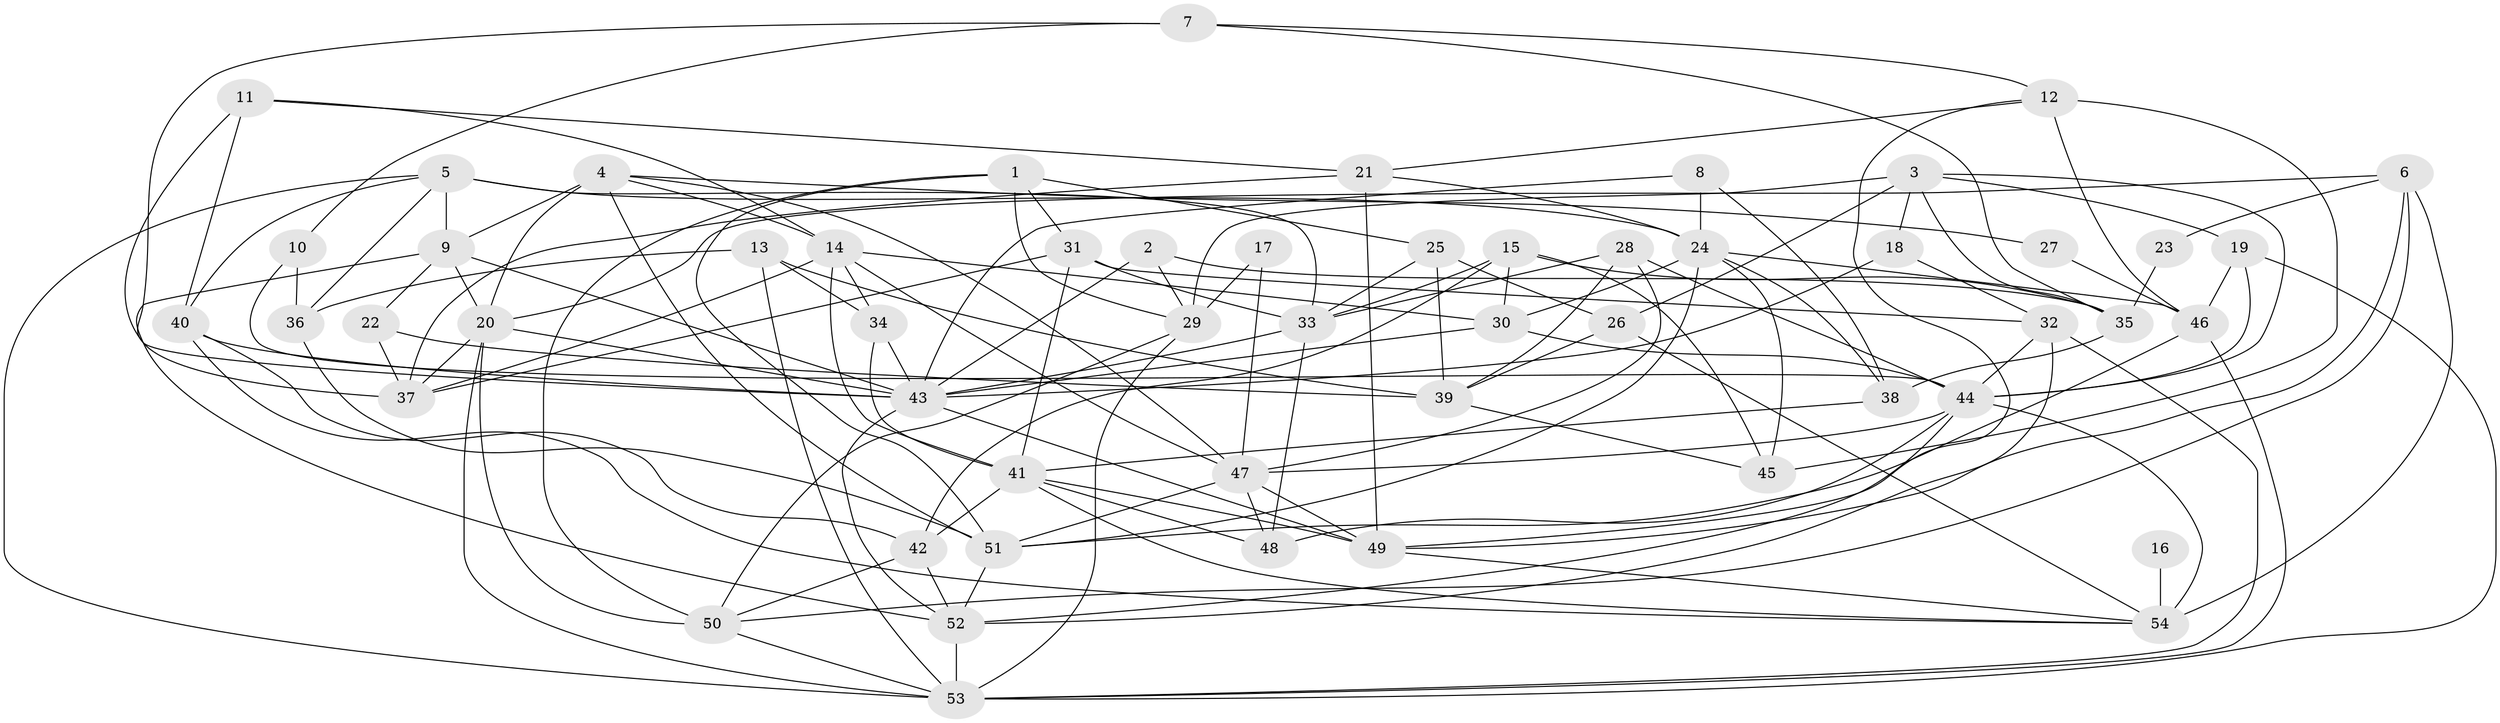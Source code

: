 // original degree distribution, {2: 0.08411214953271028, 5: 0.19626168224299065, 4: 0.2897196261682243, 3: 0.32710280373831774, 6: 0.037383177570093455, 7: 0.04672897196261682, 8: 0.009345794392523364, 9: 0.009345794392523364}
// Generated by graph-tools (version 1.1) at 2025/50/03/09/25 03:50:05]
// undirected, 54 vertices, 142 edges
graph export_dot {
graph [start="1"]
  node [color=gray90,style=filled];
  1;
  2;
  3;
  4;
  5;
  6;
  7;
  8;
  9;
  10;
  11;
  12;
  13;
  14;
  15;
  16;
  17;
  18;
  19;
  20;
  21;
  22;
  23;
  24;
  25;
  26;
  27;
  28;
  29;
  30;
  31;
  32;
  33;
  34;
  35;
  36;
  37;
  38;
  39;
  40;
  41;
  42;
  43;
  44;
  45;
  46;
  47;
  48;
  49;
  50;
  51;
  52;
  53;
  54;
  1 -- 25 [weight=1.0];
  1 -- 29 [weight=1.0];
  1 -- 31 [weight=1.0];
  1 -- 50 [weight=1.0];
  1 -- 51 [weight=1.0];
  2 -- 29 [weight=1.0];
  2 -- 35 [weight=1.0];
  2 -- 43 [weight=1.0];
  3 -- 18 [weight=1.0];
  3 -- 19 [weight=1.0];
  3 -- 26 [weight=1.0];
  3 -- 29 [weight=1.0];
  3 -- 35 [weight=1.0];
  3 -- 44 [weight=1.0];
  4 -- 9 [weight=1.0];
  4 -- 14 [weight=1.0];
  4 -- 20 [weight=1.0];
  4 -- 27 [weight=1.0];
  4 -- 47 [weight=1.0];
  4 -- 51 [weight=1.0];
  5 -- 9 [weight=1.0];
  5 -- 24 [weight=1.0];
  5 -- 33 [weight=2.0];
  5 -- 36 [weight=1.0];
  5 -- 40 [weight=1.0];
  5 -- 53 [weight=1.0];
  6 -- 20 [weight=1.0];
  6 -- 23 [weight=1.0];
  6 -- 49 [weight=1.0];
  6 -- 50 [weight=1.0];
  6 -- 54 [weight=2.0];
  7 -- 10 [weight=1.0];
  7 -- 12 [weight=1.0];
  7 -- 35 [weight=1.0];
  7 -- 43 [weight=1.0];
  8 -- 24 [weight=1.0];
  8 -- 38 [weight=1.0];
  8 -- 43 [weight=1.0];
  9 -- 20 [weight=1.0];
  9 -- 22 [weight=1.0];
  9 -- 43 [weight=1.0];
  9 -- 52 [weight=1.0];
  10 -- 36 [weight=1.0];
  10 -- 44 [weight=1.0];
  11 -- 14 [weight=1.0];
  11 -- 21 [weight=1.0];
  11 -- 37 [weight=1.0];
  11 -- 40 [weight=1.0];
  12 -- 21 [weight=1.0];
  12 -- 45 [weight=1.0];
  12 -- 46 [weight=1.0];
  12 -- 49 [weight=1.0];
  13 -- 34 [weight=1.0];
  13 -- 36 [weight=1.0];
  13 -- 39 [weight=1.0];
  13 -- 53 [weight=1.0];
  14 -- 30 [weight=1.0];
  14 -- 34 [weight=1.0];
  14 -- 37 [weight=1.0];
  14 -- 41 [weight=1.0];
  14 -- 47 [weight=1.0];
  15 -- 30 [weight=1.0];
  15 -- 33 [weight=1.0];
  15 -- 35 [weight=1.0];
  15 -- 42 [weight=1.0];
  15 -- 45 [weight=1.0];
  16 -- 54 [weight=3.0];
  17 -- 29 [weight=1.0];
  17 -- 47 [weight=1.0];
  18 -- 32 [weight=1.0];
  18 -- 43 [weight=1.0];
  19 -- 44 [weight=1.0];
  19 -- 46 [weight=1.0];
  19 -- 53 [weight=1.0];
  20 -- 37 [weight=1.0];
  20 -- 43 [weight=1.0];
  20 -- 50 [weight=1.0];
  20 -- 53 [weight=1.0];
  21 -- 24 [weight=1.0];
  21 -- 37 [weight=1.0];
  21 -- 49 [weight=1.0];
  22 -- 37 [weight=1.0];
  22 -- 39 [weight=1.0];
  23 -- 35 [weight=1.0];
  24 -- 30 [weight=1.0];
  24 -- 38 [weight=1.0];
  24 -- 45 [weight=1.0];
  24 -- 46 [weight=1.0];
  24 -- 51 [weight=1.0];
  25 -- 26 [weight=1.0];
  25 -- 33 [weight=1.0];
  25 -- 39 [weight=2.0];
  26 -- 39 [weight=1.0];
  26 -- 54 [weight=1.0];
  27 -- 46 [weight=1.0];
  28 -- 33 [weight=1.0];
  28 -- 39 [weight=1.0];
  28 -- 44 [weight=1.0];
  28 -- 47 [weight=3.0];
  29 -- 50 [weight=1.0];
  29 -- 53 [weight=1.0];
  30 -- 43 [weight=1.0];
  30 -- 44 [weight=1.0];
  31 -- 32 [weight=1.0];
  31 -- 33 [weight=1.0];
  31 -- 37 [weight=1.0];
  31 -- 41 [weight=1.0];
  32 -- 44 [weight=1.0];
  32 -- 52 [weight=1.0];
  32 -- 53 [weight=1.0];
  33 -- 43 [weight=1.0];
  33 -- 48 [weight=1.0];
  34 -- 41 [weight=1.0];
  34 -- 43 [weight=1.0];
  35 -- 38 [weight=1.0];
  36 -- 51 [weight=1.0];
  38 -- 41 [weight=1.0];
  39 -- 45 [weight=1.0];
  40 -- 42 [weight=1.0];
  40 -- 43 [weight=1.0];
  40 -- 54 [weight=1.0];
  41 -- 42 [weight=1.0];
  41 -- 48 [weight=1.0];
  41 -- 49 [weight=1.0];
  41 -- 54 [weight=1.0];
  42 -- 50 [weight=1.0];
  42 -- 52 [weight=1.0];
  43 -- 49 [weight=1.0];
  43 -- 52 [weight=1.0];
  44 -- 47 [weight=1.0];
  44 -- 48 [weight=1.0];
  44 -- 52 [weight=1.0];
  44 -- 54 [weight=1.0];
  46 -- 51 [weight=1.0];
  46 -- 53 [weight=1.0];
  47 -- 48 [weight=1.0];
  47 -- 49 [weight=1.0];
  47 -- 51 [weight=1.0];
  49 -- 54 [weight=1.0];
  50 -- 53 [weight=1.0];
  51 -- 52 [weight=1.0];
  52 -- 53 [weight=1.0];
}
